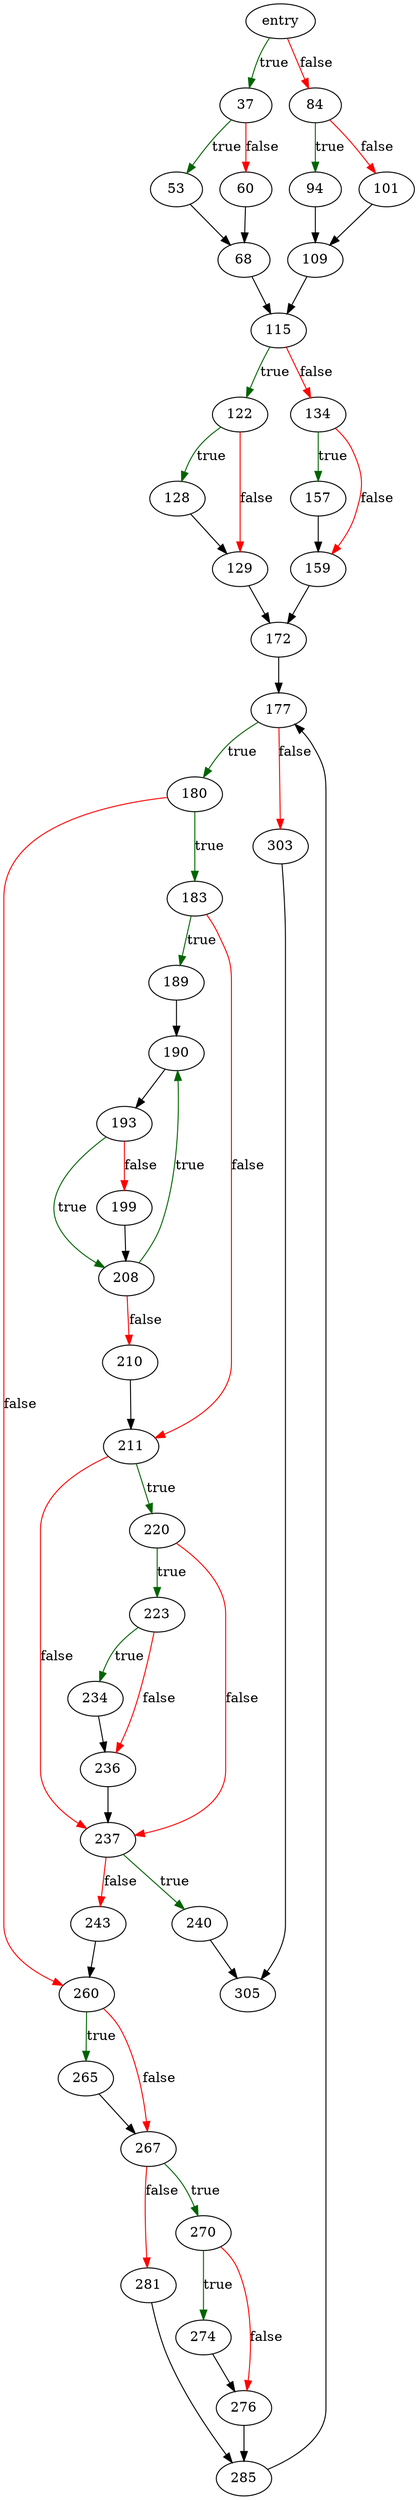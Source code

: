 digraph "fillInCell" {
	// Node definitions.
	4 [label=entry];
	37;
	53;
	60;
	68;
	84;
	94;
	101;
	109;
	115;
	122;
	128;
	129;
	134;
	157;
	159;
	172;
	177;
	180;
	183;
	189;
	190;
	193;
	199;
	208;
	210;
	211;
	220;
	223;
	234;
	236;
	237;
	240;
	243;
	260;
	265;
	267;
	270;
	274;
	276;
	281;
	285;
	303;
	305;

	// Edge definitions.
	4 -> 37 [
		color=darkgreen
		label=true
	];
	4 -> 84 [
		color=red
		label=false
	];
	37 -> 53 [
		color=darkgreen
		label=true
	];
	37 -> 60 [
		color=red
		label=false
	];
	53 -> 68;
	60 -> 68;
	68 -> 115;
	84 -> 94 [
		color=darkgreen
		label=true
	];
	84 -> 101 [
		color=red
		label=false
	];
	94 -> 109;
	101 -> 109;
	109 -> 115;
	115 -> 122 [
		color=darkgreen
		label=true
	];
	115 -> 134 [
		color=red
		label=false
	];
	122 -> 128 [
		color=darkgreen
		label=true
	];
	122 -> 129 [
		color=red
		label=false
	];
	128 -> 129;
	129 -> 172;
	134 -> 157 [
		color=darkgreen
		label=true
	];
	134 -> 159 [
		color=red
		label=false
	];
	157 -> 159;
	159 -> 172;
	172 -> 177;
	177 -> 180 [
		color=darkgreen
		label=true
	];
	177 -> 303 [
		color=red
		label=false
	];
	180 -> 183 [
		color=darkgreen
		label=true
	];
	180 -> 260 [
		color=red
		label=false
	];
	183 -> 189 [
		color=darkgreen
		label=true
	];
	183 -> 211 [
		color=red
		label=false
	];
	189 -> 190;
	190 -> 193;
	193 -> 199 [
		color=red
		label=false
	];
	193 -> 208 [
		color=darkgreen
		label=true
	];
	199 -> 208;
	208 -> 190 [
		color=darkgreen
		label=true
	];
	208 -> 210 [
		color=red
		label=false
	];
	210 -> 211;
	211 -> 220 [
		color=darkgreen
		label=true
	];
	211 -> 237 [
		color=red
		label=false
	];
	220 -> 223 [
		color=darkgreen
		label=true
	];
	220 -> 237 [
		color=red
		label=false
	];
	223 -> 234 [
		color=darkgreen
		label=true
	];
	223 -> 236 [
		color=red
		label=false
	];
	234 -> 236;
	236 -> 237;
	237 -> 240 [
		color=darkgreen
		label=true
	];
	237 -> 243 [
		color=red
		label=false
	];
	240 -> 305;
	243 -> 260;
	260 -> 265 [
		color=darkgreen
		label=true
	];
	260 -> 267 [
		color=red
		label=false
	];
	265 -> 267;
	267 -> 270 [
		color=darkgreen
		label=true
	];
	267 -> 281 [
		color=red
		label=false
	];
	270 -> 274 [
		color=darkgreen
		label=true
	];
	270 -> 276 [
		color=red
		label=false
	];
	274 -> 276;
	276 -> 285;
	281 -> 285;
	285 -> 177;
	303 -> 305;
}